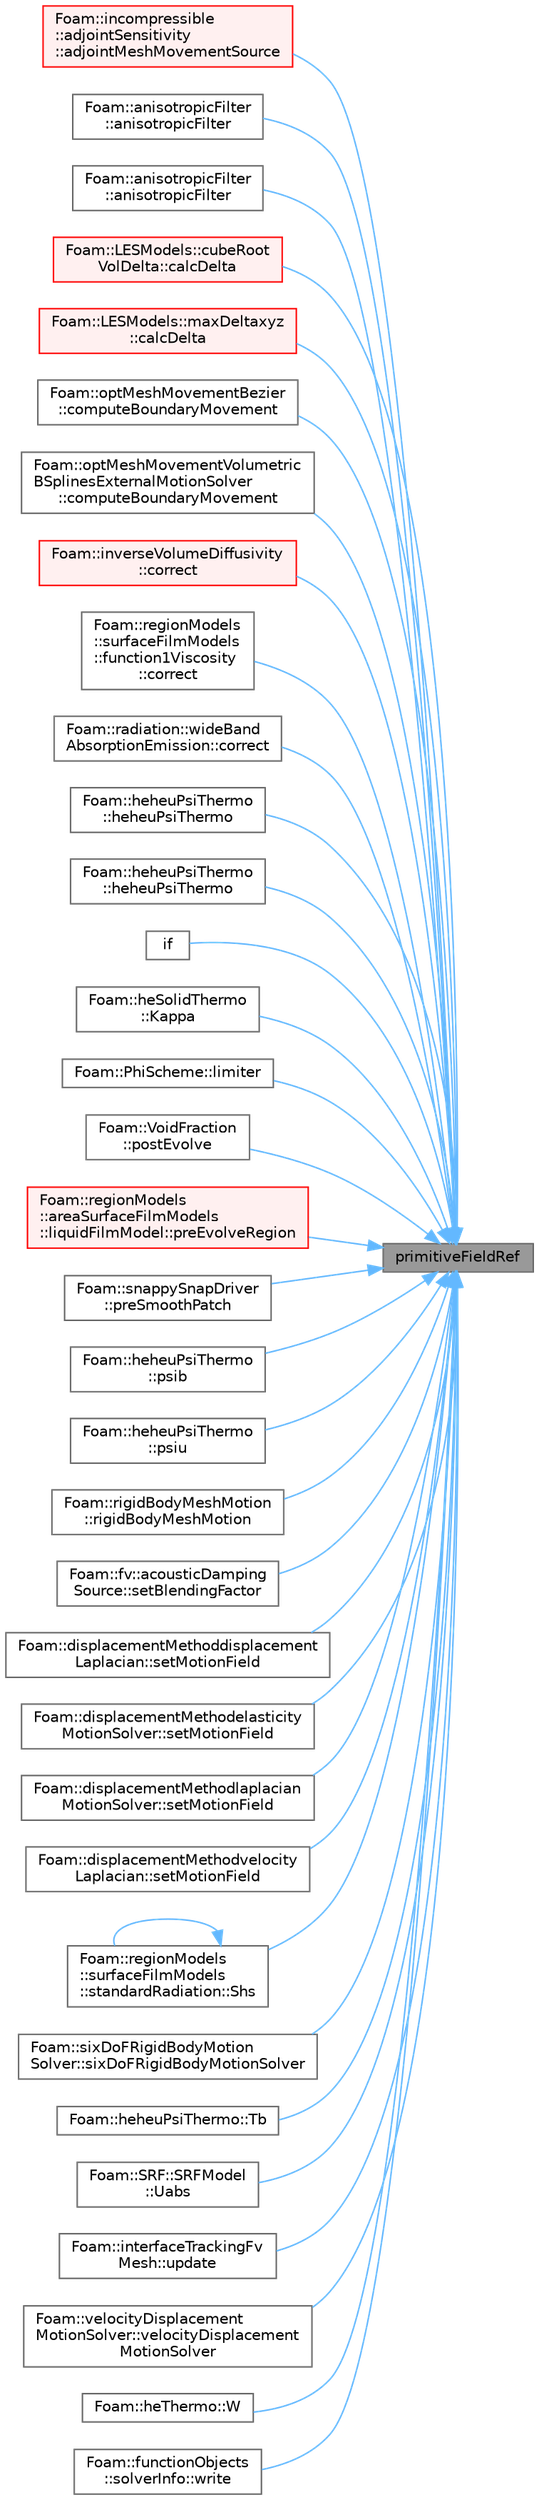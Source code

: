 digraph "primitiveFieldRef"
{
 // LATEX_PDF_SIZE
  bgcolor="transparent";
  edge [fontname=Helvetica,fontsize=10,labelfontname=Helvetica,labelfontsize=10];
  node [fontname=Helvetica,fontsize=10,shape=box,height=0.2,width=0.4];
  rankdir="RL";
  Node1 [id="Node000001",label="primitiveFieldRef",height=0.2,width=0.4,color="gray40", fillcolor="grey60", style="filled", fontcolor="black",tooltip=" "];
  Node1 -> Node2 [id="edge1_Node000001_Node000002",dir="back",color="steelblue1",style="solid",tooltip=" "];
  Node2 [id="Node000002",label="Foam::incompressible\l::adjointSensitivity\l::adjointMeshMovementSource",height=0.2,width=0.4,color="red", fillcolor="#FFF0F0", style="filled",URL="$classFoam_1_1incompressible_1_1adjointSensitivity.html#aa755062e761bab53e4fa68556da84f92",tooltip=" "];
  Node1 -> Node4 [id="edge2_Node000001_Node000004",dir="back",color="steelblue1",style="solid",tooltip=" "];
  Node4 [id="Node000004",label="Foam::anisotropicFilter\l::anisotropicFilter",height=0.2,width=0.4,color="grey40", fillcolor="white", style="filled",URL="$classFoam_1_1anisotropicFilter.html#aa1e3c30cfe66be4cef473c1ef13e241c",tooltip=" "];
  Node1 -> Node5 [id="edge3_Node000001_Node000005",dir="back",color="steelblue1",style="solid",tooltip=" "];
  Node5 [id="Node000005",label="Foam::anisotropicFilter\l::anisotropicFilter",height=0.2,width=0.4,color="grey40", fillcolor="white", style="filled",URL="$classFoam_1_1anisotropicFilter.html#a1054a3bdd9be3f4b6109caf21ffcf3b9",tooltip=" "];
  Node1 -> Node6 [id="edge4_Node000001_Node000006",dir="back",color="steelblue1",style="solid",tooltip=" "];
  Node6 [id="Node000006",label="Foam::LESModels::cubeRoot\lVolDelta::calcDelta",height=0.2,width=0.4,color="red", fillcolor="#FFF0F0", style="filled",URL="$classFoam_1_1LESModels_1_1cubeRootVolDelta.html#a85fac747d508c11da7cfaa27d58ee1e8",tooltip=" "];
  Node1 -> Node8 [id="edge5_Node000001_Node000008",dir="back",color="steelblue1",style="solid",tooltip=" "];
  Node8 [id="Node000008",label="Foam::LESModels::maxDeltaxyz\l::calcDelta",height=0.2,width=0.4,color="red", fillcolor="#FFF0F0", style="filled",URL="$classFoam_1_1LESModels_1_1maxDeltaxyz.html#a85fac747d508c11da7cfaa27d58ee1e8",tooltip=" "];
  Node1 -> Node10 [id="edge6_Node000001_Node000010",dir="back",color="steelblue1",style="solid",tooltip=" "];
  Node10 [id="Node000010",label="Foam::optMeshMovementBezier\l::computeBoundaryMovement",height=0.2,width=0.4,color="grey40", fillcolor="white", style="filled",URL="$classFoam_1_1optMeshMovementBezier.html#a716d313e06c54f3aa568626604aa74eb",tooltip=" "];
  Node1 -> Node11 [id="edge7_Node000001_Node000011",dir="back",color="steelblue1",style="solid",tooltip=" "];
  Node11 [id="Node000011",label="Foam::optMeshMovementVolumetric\lBSplinesExternalMotionSolver\l::computeBoundaryMovement",height=0.2,width=0.4,color="grey40", fillcolor="white", style="filled",URL="$classFoam_1_1optMeshMovementVolumetricBSplinesExternalMotionSolver.html#a716d313e06c54f3aa568626604aa74eb",tooltip=" "];
  Node1 -> Node12 [id="edge8_Node000001_Node000012",dir="back",color="steelblue1",style="solid",tooltip=" "];
  Node12 [id="Node000012",label="Foam::inverseVolumeDiffusivity\l::correct",height=0.2,width=0.4,color="red", fillcolor="#FFF0F0", style="filled",URL="$classFoam_1_1inverseVolumeDiffusivity.html#a3ae44b28050c3aa494c1d8e18cf618c1",tooltip=" "];
  Node1 -> Node14 [id="edge9_Node000001_Node000014",dir="back",color="steelblue1",style="solid",tooltip=" "];
  Node14 [id="Node000014",label="Foam::regionModels\l::surfaceFilmModels\l::function1Viscosity\l::correct",height=0.2,width=0.4,color="grey40", fillcolor="white", style="filled",URL="$classFoam_1_1regionModels_1_1surfaceFilmModels_1_1function1Viscosity.html#a2e639533765b4cde1bd3d0f0c528aa6c",tooltip=" "];
  Node1 -> Node15 [id="edge10_Node000001_Node000015",dir="back",color="steelblue1",style="solid",tooltip=" "];
  Node15 [id="Node000015",label="Foam::radiation::wideBand\lAbsorptionEmission::correct",height=0.2,width=0.4,color="grey40", fillcolor="white", style="filled",URL="$classFoam_1_1radiation_1_1wideBandAbsorptionEmission.html#a13d85194a4a1823f859882aecc2ded0e",tooltip=" "];
  Node1 -> Node16 [id="edge11_Node000001_Node000016",dir="back",color="steelblue1",style="solid",tooltip=" "];
  Node16 [id="Node000016",label="Foam::heheuPsiThermo\l::heheuPsiThermo",height=0.2,width=0.4,color="grey40", fillcolor="white", style="filled",URL="$classFoam_1_1heheuPsiThermo.html#a52eeb95e912dbc8830c7d174ee5fafc6",tooltip=" "];
  Node1 -> Node17 [id="edge12_Node000001_Node000017",dir="back",color="steelblue1",style="solid",tooltip=" "];
  Node17 [id="Node000017",label="Foam::heheuPsiThermo\l::heheuPsiThermo",height=0.2,width=0.4,color="grey40", fillcolor="white", style="filled",URL="$classFoam_1_1heheuPsiThermo.html#ad9f6ed8e08fd688827d435f42cbc5304",tooltip=" "];
  Node1 -> Node18 [id="edge13_Node000001_Node000018",dir="back",color="steelblue1",style="solid",tooltip=" "];
  Node18 [id="Node000018",label="if",height=0.2,width=0.4,color="grey40", fillcolor="white", style="filled",URL="$solvers_2heatTransfer_2solidFoam_2createFields_8H.html#a95ef98f6be3b8b09a3eca31669e176dd",tooltip=" "];
  Node1 -> Node19 [id="edge14_Node000001_Node000019",dir="back",color="steelblue1",style="solid",tooltip=" "];
  Node19 [id="Node000019",label="Foam::heSolidThermo\l::Kappa",height=0.2,width=0.4,color="grey40", fillcolor="white", style="filled",URL="$classFoam_1_1heSolidThermo.html#aa9b6196723282fed494a11975c0e84eb",tooltip=" "];
  Node1 -> Node20 [id="edge15_Node000001_Node000020",dir="back",color="steelblue1",style="solid",tooltip=" "];
  Node20 [id="Node000020",label="Foam::PhiScheme::limiter",height=0.2,width=0.4,color="grey40", fillcolor="white", style="filled",URL="$classFoam_1_1PhiScheme.html#ab5b7fd4ec9a566fa360765146f0c4f4f",tooltip=" "];
  Node1 -> Node21 [id="edge16_Node000001_Node000021",dir="back",color="steelblue1",style="solid",tooltip=" "];
  Node21 [id="Node000021",label="Foam::VoidFraction\l::postEvolve",height=0.2,width=0.4,color="grey40", fillcolor="white", style="filled",URL="$classFoam_1_1VoidFraction.html#a9f8e6095c3ddcbe1f1c2afcfcf5acfce",tooltip=" "];
  Node1 -> Node22 [id="edge17_Node000001_Node000022",dir="back",color="steelblue1",style="solid",tooltip=" "];
  Node22 [id="Node000022",label="Foam::regionModels\l::areaSurfaceFilmModels\l::liquidFilmModel::preEvolveRegion",height=0.2,width=0.4,color="red", fillcolor="#FFF0F0", style="filled",URL="$classFoam_1_1regionModels_1_1areaSurfaceFilmModels_1_1liquidFilmModel.html#a97f68fddfa332c08747b539aa08b04f0",tooltip=" "];
  Node1 -> Node24 [id="edge18_Node000001_Node000024",dir="back",color="steelblue1",style="solid",tooltip=" "];
  Node24 [id="Node000024",label="Foam::snappySnapDriver\l::preSmoothPatch",height=0.2,width=0.4,color="grey40", fillcolor="white", style="filled",URL="$classFoam_1_1snappySnapDriver.html#a5328524e4037f1f8ecb542c16492d6b9",tooltip=" "];
  Node1 -> Node25 [id="edge19_Node000001_Node000025",dir="back",color="steelblue1",style="solid",tooltip=" "];
  Node25 [id="Node000025",label="Foam::heheuPsiThermo\l::psib",height=0.2,width=0.4,color="grey40", fillcolor="white", style="filled",URL="$classFoam_1_1heheuPsiThermo.html#ac49f78169c0e4109cd267da5fd6cb010",tooltip=" "];
  Node1 -> Node26 [id="edge20_Node000001_Node000026",dir="back",color="steelblue1",style="solid",tooltip=" "];
  Node26 [id="Node000026",label="Foam::heheuPsiThermo\l::psiu",height=0.2,width=0.4,color="grey40", fillcolor="white", style="filled",URL="$classFoam_1_1heheuPsiThermo.html#ad16848d4c09938807a1b46d9e57c30ff",tooltip=" "];
  Node1 -> Node27 [id="edge21_Node000001_Node000027",dir="back",color="steelblue1",style="solid",tooltip=" "];
  Node27 [id="Node000027",label="Foam::rigidBodyMeshMotion\l::rigidBodyMeshMotion",height=0.2,width=0.4,color="grey40", fillcolor="white", style="filled",URL="$classFoam_1_1rigidBodyMeshMotion.html#a04985919a39d6257ccaeeb395922e32c",tooltip=" "];
  Node1 -> Node28 [id="edge22_Node000001_Node000028",dir="back",color="steelblue1",style="solid",tooltip=" "];
  Node28 [id="Node000028",label="Foam::fv::acousticDamping\lSource::setBlendingFactor",height=0.2,width=0.4,color="grey40", fillcolor="white", style="filled",URL="$classFoam_1_1fv_1_1acousticDampingSource.html#ad3f16f520934711103dc8682ec081c19",tooltip=" "];
  Node1 -> Node29 [id="edge23_Node000001_Node000029",dir="back",color="steelblue1",style="solid",tooltip=" "];
  Node29 [id="Node000029",label="Foam::displacementMethoddisplacement\lLaplacian::setMotionField",height=0.2,width=0.4,color="grey40", fillcolor="white", style="filled",URL="$classFoam_1_1displacementMethoddisplacementLaplacian.html#aca0f8237cdbbe042bfeaa9a272633905",tooltip=" "];
  Node1 -> Node30 [id="edge24_Node000001_Node000030",dir="back",color="steelblue1",style="solid",tooltip=" "];
  Node30 [id="Node000030",label="Foam::displacementMethodelasticity\lMotionSolver::setMotionField",height=0.2,width=0.4,color="grey40", fillcolor="white", style="filled",URL="$classFoam_1_1displacementMethodelasticityMotionSolver.html#aca0f8237cdbbe042bfeaa9a272633905",tooltip=" "];
  Node1 -> Node31 [id="edge25_Node000001_Node000031",dir="back",color="steelblue1",style="solid",tooltip=" "];
  Node31 [id="Node000031",label="Foam::displacementMethodlaplacian\lMotionSolver::setMotionField",height=0.2,width=0.4,color="grey40", fillcolor="white", style="filled",URL="$classFoam_1_1displacementMethodlaplacianMotionSolver.html#aca0f8237cdbbe042bfeaa9a272633905",tooltip=" "];
  Node1 -> Node32 [id="edge26_Node000001_Node000032",dir="back",color="steelblue1",style="solid",tooltip=" "];
  Node32 [id="Node000032",label="Foam::displacementMethodvelocity\lLaplacian::setMotionField",height=0.2,width=0.4,color="grey40", fillcolor="white", style="filled",URL="$classFoam_1_1displacementMethodvelocityLaplacian.html#aca0f8237cdbbe042bfeaa9a272633905",tooltip=" "];
  Node1 -> Node33 [id="edge27_Node000001_Node000033",dir="back",color="steelblue1",style="solid",tooltip=" "];
  Node33 [id="Node000033",label="Foam::regionModels\l::surfaceFilmModels\l::standardRadiation::Shs",height=0.2,width=0.4,color="grey40", fillcolor="white", style="filled",URL="$classFoam_1_1regionModels_1_1surfaceFilmModels_1_1standardRadiation.html#a23a3971156c3d03fd32bb22f87681ab2",tooltip=" "];
  Node33 -> Node33 [id="edge28_Node000033_Node000033",dir="back",color="steelblue1",style="solid",tooltip=" "];
  Node1 -> Node34 [id="edge29_Node000001_Node000034",dir="back",color="steelblue1",style="solid",tooltip=" "];
  Node34 [id="Node000034",label="Foam::sixDoFRigidBodyMotion\lSolver::sixDoFRigidBodyMotionSolver",height=0.2,width=0.4,color="grey40", fillcolor="white", style="filled",URL="$classFoam_1_1sixDoFRigidBodyMotionSolver.html#a2b573e859751656bf3a214555cf1976e",tooltip=" "];
  Node1 -> Node35 [id="edge30_Node000001_Node000035",dir="back",color="steelblue1",style="solid",tooltip=" "];
  Node35 [id="Node000035",label="Foam::heheuPsiThermo::Tb",height=0.2,width=0.4,color="grey40", fillcolor="white", style="filled",URL="$classFoam_1_1heheuPsiThermo.html#a96b8c2b2e63487dc5e33694a84705563",tooltip=" "];
  Node1 -> Node36 [id="edge31_Node000001_Node000036",dir="back",color="steelblue1",style="solid",tooltip=" "];
  Node36 [id="Node000036",label="Foam::SRF::SRFModel\l::Uabs",height=0.2,width=0.4,color="grey40", fillcolor="white", style="filled",URL="$classFoam_1_1SRF_1_1SRFModel.html#a0c55297bd25105f3618d73c1375311ce",tooltip=" "];
  Node1 -> Node37 [id="edge32_Node000001_Node000037",dir="back",color="steelblue1",style="solid",tooltip=" "];
  Node37 [id="Node000037",label="Foam::interfaceTrackingFv\lMesh::update",height=0.2,width=0.4,color="grey40", fillcolor="white", style="filled",URL="$classFoam_1_1interfaceTrackingFvMesh.html#aa2aac016e2bf7b5bd2b271786c2791aa",tooltip=" "];
  Node1 -> Node38 [id="edge33_Node000001_Node000038",dir="back",color="steelblue1",style="solid",tooltip=" "];
  Node38 [id="Node000038",label="Foam::velocityDisplacement\lMotionSolver::velocityDisplacement\lMotionSolver",height=0.2,width=0.4,color="grey40", fillcolor="white", style="filled",URL="$classFoam_1_1velocityDisplacementMotionSolver.html#a70a3aa6d91308d7040e47239c89fb7db",tooltip=" "];
  Node1 -> Node39 [id="edge34_Node000001_Node000039",dir="back",color="steelblue1",style="solid",tooltip=" "];
  Node39 [id="Node000039",label="Foam::heThermo::W",height=0.2,width=0.4,color="grey40", fillcolor="white", style="filled",URL="$classFoam_1_1heThermo.html#a0e197b7873edb2e851fd91375b9a1682",tooltip=" "];
  Node1 -> Node40 [id="edge35_Node000001_Node000040",dir="back",color="steelblue1",style="solid",tooltip=" "];
  Node40 [id="Node000040",label="Foam::functionObjects\l::solverInfo::write",height=0.2,width=0.4,color="grey40", fillcolor="white", style="filled",URL="$classFoam_1_1functionObjects_1_1solverInfo.html#ae8f6374e29a250261b3979bbd6e5cb40",tooltip=" "];
}

